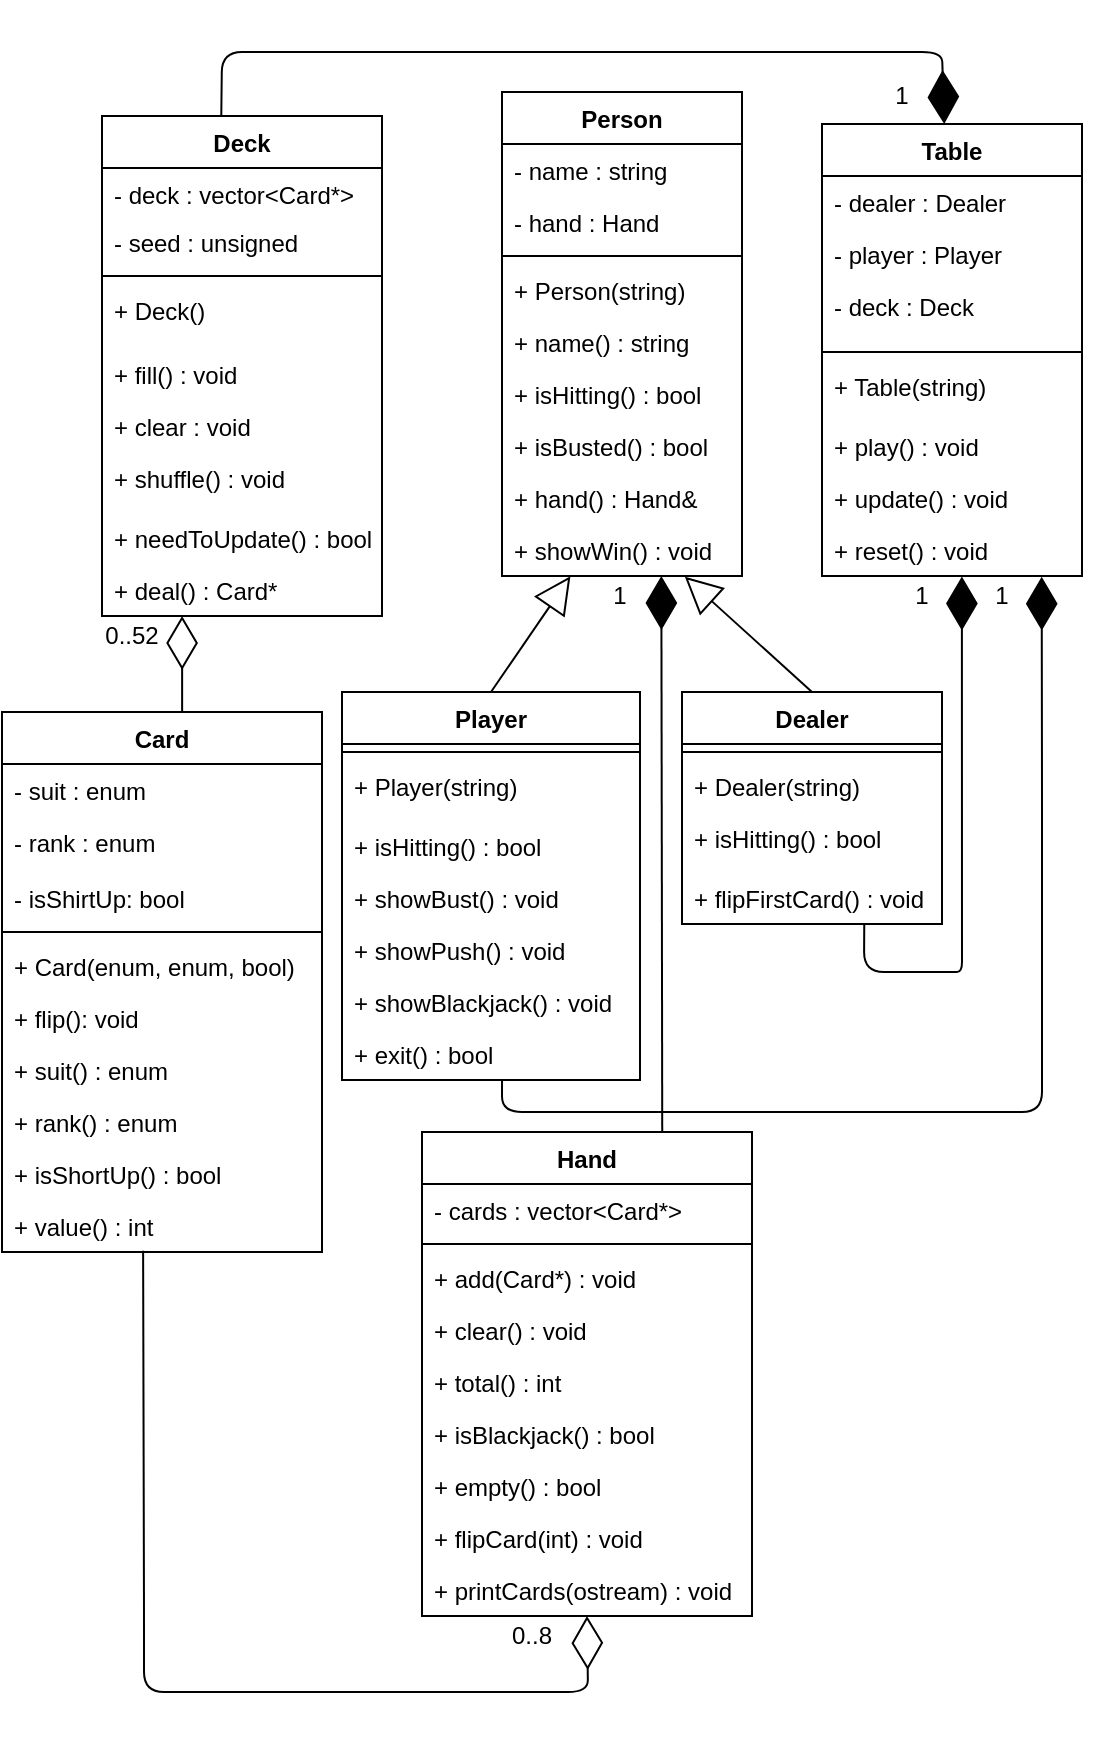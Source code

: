 <mxfile version="15.0.6" type="device"><diagram name="Page-1" id="9f46799a-70d6-7492-0946-bef42562c5a5"><mxGraphModel dx="1673" dy="1735" grid="1" gridSize="10" guides="1" tooltips="1" connect="1" arrows="1" fold="1" page="1" pageScale="1" pageWidth="1100" pageHeight="850" background="none" math="0" shadow="0"><root><mxCell id="0"/><mxCell id="1" parent="0"/><mxCell id="TR3ySUsuu0mefpyxZ6mW-34" value="Card" style="swimlane;fontStyle=1;align=center;verticalAlign=top;childLayout=stackLayout;horizontal=1;startSize=26;horizontalStack=0;resizeParent=1;resizeParentMax=0;resizeLast=0;collapsible=1;marginBottom=0;" parent="1" vertex="1"><mxGeometry x="160" y="330" width="160" height="270" as="geometry"/></mxCell><mxCell id="TR3ySUsuu0mefpyxZ6mW-43" value="- suit : enum" style="text;strokeColor=none;fillColor=none;align=left;verticalAlign=top;spacingLeft=4;spacingRight=4;overflow=hidden;rotatable=0;points=[[0,0.5],[1,0.5]];portConstraint=eastwest;comic=0;" parent="TR3ySUsuu0mefpyxZ6mW-34" vertex="1"><mxGeometry y="26" width="160" height="26" as="geometry"/></mxCell><mxCell id="TR3ySUsuu0mefpyxZ6mW-35" value="- rank : enum" style="text;strokeColor=none;fillColor=none;align=left;verticalAlign=top;spacingLeft=4;spacingRight=4;overflow=hidden;rotatable=0;points=[[0,0.5],[1,0.5]];portConstraint=eastwest;container=0;comic=0;" parent="TR3ySUsuu0mefpyxZ6mW-34" vertex="1" collapsed="1"><mxGeometry y="52" width="160" height="28" as="geometry"><mxRectangle y="26" width="160" height="26" as="alternateBounds"/></mxGeometry></mxCell><mxCell id="NgtbXSj1aY_m7s7J93rz-5" value="- isShirtUp: bool&#xA;" style="text;strokeColor=none;fillColor=none;align=left;verticalAlign=top;spacingLeft=4;spacingRight=4;overflow=hidden;rotatable=0;points=[[0,0.5],[1,0.5]];portConstraint=eastwest;" parent="TR3ySUsuu0mefpyxZ6mW-34" vertex="1"><mxGeometry y="80" width="160" height="26" as="geometry"/></mxCell><mxCell id="TR3ySUsuu0mefpyxZ6mW-36" value="" style="line;strokeWidth=1;fillColor=none;align=left;verticalAlign=middle;spacingTop=-1;spacingLeft=3;spacingRight=3;rotatable=0;labelPosition=right;points=[];portConstraint=eastwest;" parent="TR3ySUsuu0mefpyxZ6mW-34" vertex="1"><mxGeometry y="106" width="160" height="8" as="geometry"/></mxCell><mxCell id="TR3ySUsuu0mefpyxZ6mW-37" value="+ Card(enum, enum, bool) " style="text;strokeColor=none;fillColor=none;align=left;verticalAlign=top;spacingLeft=4;spacingRight=4;overflow=hidden;rotatable=0;points=[[0,0.5],[1,0.5]];portConstraint=eastwest;" parent="TR3ySUsuu0mefpyxZ6mW-34" vertex="1"><mxGeometry y="114" width="160" height="26" as="geometry"/></mxCell><mxCell id="NgtbXSj1aY_m7s7J93rz-7" value="+ flip(): void" style="text;strokeColor=none;fillColor=none;align=left;verticalAlign=top;spacingLeft=4;spacingRight=4;overflow=hidden;rotatable=0;points=[[0,0.5],[1,0.5]];portConstraint=eastwest;" parent="TR3ySUsuu0mefpyxZ6mW-34" vertex="1"><mxGeometry y="140" width="160" height="26" as="geometry"/></mxCell><mxCell id="dAFLMI449lRuxqnGZ2-F-11" value="+ suit() : enum" style="text;strokeColor=none;fillColor=none;align=left;verticalAlign=top;spacingLeft=4;spacingRight=4;overflow=hidden;rotatable=0;points=[[0,0.5],[1,0.5]];portConstraint=eastwest;" vertex="1" parent="TR3ySUsuu0mefpyxZ6mW-34"><mxGeometry y="166" width="160" height="26" as="geometry"/></mxCell><mxCell id="dAFLMI449lRuxqnGZ2-F-10" value="+ rank() : enum" style="text;strokeColor=none;fillColor=none;align=left;verticalAlign=top;spacingLeft=4;spacingRight=4;overflow=hidden;rotatable=0;points=[[0,0.5],[1,0.5]];portConstraint=eastwest;" vertex="1" parent="TR3ySUsuu0mefpyxZ6mW-34"><mxGeometry y="192" width="160" height="26" as="geometry"/></mxCell><mxCell id="dAFLMI449lRuxqnGZ2-F-9" value="+ isShortUp() : bool" style="text;strokeColor=none;fillColor=none;align=left;verticalAlign=top;spacingLeft=4;spacingRight=4;overflow=hidden;rotatable=0;points=[[0,0.5],[1,0.5]];portConstraint=eastwest;" vertex="1" parent="TR3ySUsuu0mefpyxZ6mW-34"><mxGeometry y="218" width="160" height="26" as="geometry"/></mxCell><mxCell id="NgtbXSj1aY_m7s7J93rz-8" value="+ value() : int&#xA;" style="text;strokeColor=none;fillColor=none;align=left;verticalAlign=top;spacingLeft=4;spacingRight=4;overflow=hidden;rotatable=0;points=[[0,0.5],[1,0.5]];portConstraint=eastwest;" parent="TR3ySUsuu0mefpyxZ6mW-34" vertex="1"><mxGeometry y="244" width="160" height="26" as="geometry"/></mxCell><mxCell id="TR3ySUsuu0mefpyxZ6mW-44" value="Deck" style="swimlane;fontStyle=1;align=center;verticalAlign=top;childLayout=stackLayout;horizontal=1;startSize=26;horizontalStack=0;resizeParent=1;resizeParentMax=0;resizeLast=0;collapsible=1;marginBottom=0;comic=0;" parent="1" vertex="1"><mxGeometry x="210" y="32" width="140" height="250" as="geometry"/></mxCell><mxCell id="TR3ySUsuu0mefpyxZ6mW-45" value="- deck : vector&lt;Card*&gt;" style="text;strokeColor=none;fillColor=none;align=left;verticalAlign=top;spacingLeft=4;spacingRight=4;overflow=hidden;rotatable=0;points=[[0,0.5],[1,0.5]];portConstraint=eastwest;" parent="TR3ySUsuu0mefpyxZ6mW-44" vertex="1"><mxGeometry y="26" width="140" height="24" as="geometry"/></mxCell><mxCell id="dAFLMI449lRuxqnGZ2-F-4" value="- seed : unsigned" style="text;strokeColor=none;fillColor=none;align=left;verticalAlign=top;spacingLeft=4;spacingRight=4;overflow=hidden;rotatable=0;points=[[0,0.5],[1,0.5]];portConstraint=eastwest;" vertex="1" parent="TR3ySUsuu0mefpyxZ6mW-44"><mxGeometry y="50" width="140" height="26" as="geometry"/></mxCell><mxCell id="TR3ySUsuu0mefpyxZ6mW-46" value="" style="line;strokeWidth=1;fillColor=none;align=left;verticalAlign=middle;spacingTop=-1;spacingLeft=3;spacingRight=3;rotatable=0;labelPosition=right;points=[];portConstraint=eastwest;" parent="TR3ySUsuu0mefpyxZ6mW-44" vertex="1"><mxGeometry y="76" width="140" height="8" as="geometry"/></mxCell><mxCell id="TR3ySUsuu0mefpyxZ6mW-47" value="+ Deck()&#xA;&#xA; " style="text;strokeColor=none;fillColor=none;align=left;verticalAlign=top;spacingLeft=4;spacingRight=4;overflow=hidden;rotatable=0;points=[[0,0.5],[1,0.5]];portConstraint=eastwest;" parent="TR3ySUsuu0mefpyxZ6mW-44" vertex="1"><mxGeometry y="84" width="140" height="32" as="geometry"/></mxCell><mxCell id="dAFLMI449lRuxqnGZ2-F-1" value="+ fill() : void" style="text;strokeColor=none;fillColor=none;align=left;verticalAlign=top;spacingLeft=4;spacingRight=4;overflow=hidden;rotatable=0;points=[[0,0.5],[1,0.5]];portConstraint=eastwest;" vertex="1" parent="TR3ySUsuu0mefpyxZ6mW-44"><mxGeometry y="116" width="140" height="26" as="geometry"/></mxCell><mxCell id="dAFLMI449lRuxqnGZ2-F-2" value="+ clear : void" style="text;strokeColor=none;fillColor=none;align=left;verticalAlign=top;spacingLeft=4;spacingRight=4;overflow=hidden;rotatable=0;points=[[0,0.5],[1,0.5]];portConstraint=eastwest;" vertex="1" parent="TR3ySUsuu0mefpyxZ6mW-44"><mxGeometry y="142" width="140" height="26" as="geometry"/></mxCell><mxCell id="TR3ySUsuu0mefpyxZ6mW-48" value="+ shuffle() : void" style="text;strokeColor=none;fillColor=none;align=left;verticalAlign=top;spacingLeft=4;spacingRight=4;overflow=hidden;rotatable=0;points=[[0,0.5],[1,0.5]];portConstraint=eastwest;comic=0;" parent="TR3ySUsuu0mefpyxZ6mW-44" vertex="1"><mxGeometry y="168" width="140" height="30" as="geometry"/></mxCell><mxCell id="dAFLMI449lRuxqnGZ2-F-3" value="+ needToUpdate() : bool" style="text;strokeColor=none;fillColor=none;align=left;verticalAlign=top;spacingLeft=4;spacingRight=4;overflow=hidden;rotatable=0;points=[[0,0.5],[1,0.5]];portConstraint=eastwest;" vertex="1" parent="TR3ySUsuu0mefpyxZ6mW-44"><mxGeometry y="198" width="140" height="26" as="geometry"/></mxCell><mxCell id="dAFLMI449lRuxqnGZ2-F-8" value="+ deal() : Card*" style="text;strokeColor=none;fillColor=none;align=left;verticalAlign=top;spacingLeft=4;spacingRight=4;overflow=hidden;rotatable=0;points=[[0,0.5],[1,0.5]];portConstraint=eastwest;" vertex="1" parent="TR3ySUsuu0mefpyxZ6mW-44"><mxGeometry y="224" width="140" height="26" as="geometry"/></mxCell><mxCell id="TR3ySUsuu0mefpyxZ6mW-50" value="Person" style="swimlane;fontStyle=1;align=center;verticalAlign=top;childLayout=stackLayout;horizontal=1;startSize=26;horizontalStack=0;resizeParent=1;resizeParentMax=0;resizeLast=0;collapsible=1;marginBottom=0;comic=0;" parent="1" vertex="1"><mxGeometry x="410" y="20" width="120" height="242" as="geometry"/></mxCell><mxCell id="TR3ySUsuu0mefpyxZ6mW-51" value="- name : string" style="text;strokeColor=none;fillColor=none;align=left;verticalAlign=top;spacingLeft=4;spacingRight=4;overflow=hidden;rotatable=0;points=[[0,0.5],[1,0.5]];portConstraint=eastwest;" parent="TR3ySUsuu0mefpyxZ6mW-50" vertex="1"><mxGeometry y="26" width="120" height="26" as="geometry"/></mxCell><mxCell id="LFGNu--eHXVIKIXpVeku-1" value="- hand : Hand" style="text;strokeColor=none;fillColor=none;align=left;verticalAlign=top;spacingLeft=4;spacingRight=4;overflow=hidden;rotatable=0;points=[[0,0.5],[1,0.5]];portConstraint=eastwest;" parent="TR3ySUsuu0mefpyxZ6mW-50" vertex="1"><mxGeometry y="52" width="120" height="26" as="geometry"/></mxCell><mxCell id="TR3ySUsuu0mefpyxZ6mW-52" value="" style="line;strokeWidth=1;fillColor=none;align=left;verticalAlign=middle;spacingTop=-1;spacingLeft=3;spacingRight=3;rotatable=0;labelPosition=right;points=[];portConstraint=eastwest;" parent="TR3ySUsuu0mefpyxZ6mW-50" vertex="1"><mxGeometry y="78" width="120" height="8" as="geometry"/></mxCell><mxCell id="TR3ySUsuu0mefpyxZ6mW-53" value="+ Person(string)" style="text;strokeColor=none;fillColor=none;align=left;verticalAlign=top;spacingLeft=4;spacingRight=4;overflow=hidden;rotatable=0;points=[[0,0.5],[1,0.5]];portConstraint=eastwest;" parent="TR3ySUsuu0mefpyxZ6mW-50" vertex="1"><mxGeometry y="86" width="120" height="26" as="geometry"/></mxCell><mxCell id="dAFLMI449lRuxqnGZ2-F-17" value="+ name() : string" style="text;strokeColor=none;fillColor=none;align=left;verticalAlign=top;spacingLeft=4;spacingRight=4;overflow=hidden;rotatable=0;points=[[0,0.5],[1,0.5]];portConstraint=eastwest;" vertex="1" parent="TR3ySUsuu0mefpyxZ6mW-50"><mxGeometry y="112" width="120" height="26" as="geometry"/></mxCell><mxCell id="LFGNu--eHXVIKIXpVeku-5" value="+ isHitting() : bool&#xA;" style="text;strokeColor=none;fillColor=none;align=left;verticalAlign=top;spacingLeft=4;spacingRight=4;overflow=hidden;rotatable=0;points=[[0,0.5],[1,0.5]];portConstraint=eastwest;" parent="TR3ySUsuu0mefpyxZ6mW-50" vertex="1"><mxGeometry y="138" width="120" height="26" as="geometry"/></mxCell><mxCell id="LFGNu--eHXVIKIXpVeku-6" value="+ isBusted() : bool" style="text;strokeColor=none;fillColor=none;align=left;verticalAlign=top;spacingLeft=4;spacingRight=4;overflow=hidden;rotatable=0;points=[[0,0.5],[1,0.5]];portConstraint=eastwest;" parent="TR3ySUsuu0mefpyxZ6mW-50" vertex="1"><mxGeometry y="164" width="120" height="26" as="geometry"/></mxCell><mxCell id="LFGNu--eHXVIKIXpVeku-8" value="+ hand() : Hand&amp;" style="text;strokeColor=none;fillColor=none;align=left;verticalAlign=top;spacingLeft=4;spacingRight=4;overflow=hidden;rotatable=0;points=[[0,0.5],[1,0.5]];portConstraint=eastwest;" parent="TR3ySUsuu0mefpyxZ6mW-50" vertex="1"><mxGeometry y="190" width="120" height="26" as="geometry"/></mxCell><mxCell id="LFGNu--eHXVIKIXpVeku-7" value="+ showWin() : void" style="text;strokeColor=none;fillColor=none;align=left;verticalAlign=top;spacingLeft=4;spacingRight=4;overflow=hidden;rotatable=0;points=[[0,0.5],[1,0.5]];portConstraint=eastwest;" parent="TR3ySUsuu0mefpyxZ6mW-50" vertex="1"><mxGeometry y="216" width="120" height="26" as="geometry"/></mxCell><mxCell id="TR3ySUsuu0mefpyxZ6mW-54" value="Dealer" style="swimlane;fontStyle=1;align=center;verticalAlign=top;childLayout=stackLayout;horizontal=1;startSize=26;horizontalStack=0;resizeParent=1;resizeParentMax=0;resizeLast=0;collapsible=1;marginBottom=0;comic=0;" parent="1" vertex="1"><mxGeometry x="500" y="320" width="130" height="116" as="geometry"/></mxCell><mxCell id="TR3ySUsuu0mefpyxZ6mW-56" value="" style="line;strokeWidth=1;fillColor=none;align=left;verticalAlign=middle;spacingTop=-1;spacingLeft=3;spacingRight=3;rotatable=0;labelPosition=right;points=[];portConstraint=eastwest;" parent="TR3ySUsuu0mefpyxZ6mW-54" vertex="1"><mxGeometry y="26" width="130" height="8" as="geometry"/></mxCell><mxCell id="TR3ySUsuu0mefpyxZ6mW-76" value="+ Dealer(string)" style="text;strokeColor=none;fillColor=none;align=left;verticalAlign=top;spacingLeft=4;spacingRight=4;overflow=hidden;rotatable=0;points=[[0,0.5],[1,0.5]];portConstraint=eastwest;comic=0;" parent="TR3ySUsuu0mefpyxZ6mW-54" vertex="1"><mxGeometry y="34" width="130" height="26" as="geometry"/></mxCell><mxCell id="TR3ySUsuu0mefpyxZ6mW-57" value="+ isHitting() : bool" style="text;strokeColor=none;fillColor=none;align=left;verticalAlign=top;spacingLeft=4;spacingRight=4;overflow=hidden;rotatable=0;points=[[0,0.5],[1,0.5]];portConstraint=eastwest;" parent="TR3ySUsuu0mefpyxZ6mW-54" vertex="1"><mxGeometry y="60" width="130" height="30" as="geometry"/></mxCell><mxCell id="dAFLMI449lRuxqnGZ2-F-18" value="+ flipFirstCard() : void" style="text;strokeColor=none;fillColor=none;align=left;verticalAlign=top;spacingLeft=4;spacingRight=4;overflow=hidden;rotatable=0;points=[[0,0.5],[1,0.5]];portConstraint=eastwest;" vertex="1" parent="TR3ySUsuu0mefpyxZ6mW-54"><mxGeometry y="90" width="130" height="26" as="geometry"/></mxCell><mxCell id="TR3ySUsuu0mefpyxZ6mW-58" value="Player" style="swimlane;fontStyle=1;align=center;verticalAlign=top;childLayout=stackLayout;horizontal=1;startSize=26;horizontalStack=0;resizeParent=1;resizeParentMax=0;resizeLast=0;collapsible=1;marginBottom=0;comic=0;" parent="1" vertex="1"><mxGeometry x="330" y="320" width="149" height="194" as="geometry"/></mxCell><mxCell id="TR3ySUsuu0mefpyxZ6mW-60" value="" style="line;strokeWidth=1;fillColor=none;align=left;verticalAlign=middle;spacingTop=-1;spacingLeft=3;spacingRight=3;rotatable=0;labelPosition=right;points=[];portConstraint=eastwest;" parent="TR3ySUsuu0mefpyxZ6mW-58" vertex="1"><mxGeometry y="26" width="149" height="8" as="geometry"/></mxCell><mxCell id="TR3ySUsuu0mefpyxZ6mW-61" value="+ Player(string)" style="text;strokeColor=none;fillColor=none;align=left;verticalAlign=top;spacingLeft=4;spacingRight=4;overflow=hidden;rotatable=0;points=[[0,0.5],[1,0.5]];portConstraint=eastwest;" parent="TR3ySUsuu0mefpyxZ6mW-58" vertex="1"><mxGeometry y="34" width="149" height="30" as="geometry"/></mxCell><mxCell id="TR3ySUsuu0mefpyxZ6mW-77" value="+ isHitting() : bool" style="text;strokeColor=none;fillColor=none;align=left;verticalAlign=top;spacingLeft=4;spacingRight=4;overflow=hidden;rotatable=0;points=[[0,0.5],[1,0.5]];portConstraint=eastwest;comic=0;" parent="TR3ySUsuu0mefpyxZ6mW-58" vertex="1"><mxGeometry y="64" width="149" height="26" as="geometry"/></mxCell><mxCell id="dAFLMI449lRuxqnGZ2-F-20" value="+ showBust() : void" style="text;strokeColor=none;fillColor=none;align=left;verticalAlign=top;spacingLeft=4;spacingRight=4;overflow=hidden;rotatable=0;points=[[0,0.5],[1,0.5]];portConstraint=eastwest;" vertex="1" parent="TR3ySUsuu0mefpyxZ6mW-58"><mxGeometry y="90" width="149" height="26" as="geometry"/></mxCell><mxCell id="dAFLMI449lRuxqnGZ2-F-19" value="+ showPush() : void" style="text;strokeColor=none;fillColor=none;align=left;verticalAlign=top;spacingLeft=4;spacingRight=4;overflow=hidden;rotatable=0;points=[[0,0.5],[1,0.5]];portConstraint=eastwest;" vertex="1" parent="TR3ySUsuu0mefpyxZ6mW-58"><mxGeometry y="116" width="149" height="26" as="geometry"/></mxCell><mxCell id="dAFLMI449lRuxqnGZ2-F-25" value="+ showBlackjack() : void" style="text;strokeColor=none;fillColor=none;align=left;verticalAlign=top;spacingLeft=4;spacingRight=4;overflow=hidden;rotatable=0;points=[[0,0.5],[1,0.5]];portConstraint=eastwest;" vertex="1" parent="TR3ySUsuu0mefpyxZ6mW-58"><mxGeometry y="142" width="149" height="26" as="geometry"/></mxCell><mxCell id="dAFLMI449lRuxqnGZ2-F-24" value="+ exit() : bool" style="text;strokeColor=none;fillColor=none;align=left;verticalAlign=top;spacingLeft=4;spacingRight=4;overflow=hidden;rotatable=0;points=[[0,0.5],[1,0.5]];portConstraint=eastwest;" vertex="1" parent="TR3ySUsuu0mefpyxZ6mW-58"><mxGeometry y="168" width="149" height="26" as="geometry"/></mxCell><mxCell id="TR3ySUsuu0mefpyxZ6mW-62" value="" style="endArrow=block;endSize=16;endFill=0;html=1;exitX=0.5;exitY=0;exitDx=0;exitDy=0;entryX=0.762;entryY=1.015;entryDx=0;entryDy=0;entryPerimeter=0;" parent="1" source="TR3ySUsuu0mefpyxZ6mW-54" target="LFGNu--eHXVIKIXpVeku-7" edge="1"><mxGeometry width="160" relative="1" as="geometry"><mxPoint x="490" y="248" as="sourcePoint"/><mxPoint x="567" y="153" as="targetPoint"/></mxGeometry></mxCell><mxCell id="TR3ySUsuu0mefpyxZ6mW-65" value="" style="endArrow=block;endSize=16;endFill=0;html=1;entryX=0.285;entryY=1.004;entryDx=0;entryDy=0;entryPerimeter=0;exitX=0.5;exitY=0;exitDx=0;exitDy=0;" parent="1" source="TR3ySUsuu0mefpyxZ6mW-58" target="LFGNu--eHXVIKIXpVeku-7" edge="1"><mxGeometry width="160" relative="1" as="geometry"><mxPoint x="697" y="299" as="sourcePoint"/><mxPoint x="790" y="240" as="targetPoint"/></mxGeometry></mxCell><mxCell id="TR3ySUsuu0mefpyxZ6mW-67" value="Table" style="swimlane;fontStyle=1;align=center;verticalAlign=top;childLayout=stackLayout;horizontal=1;startSize=26;horizontalStack=0;resizeParent=1;resizeParentMax=0;resizeLast=0;collapsible=1;marginBottom=0;comic=0;" parent="1" vertex="1"><mxGeometry x="570" y="36" width="130" height="226" as="geometry"/></mxCell><mxCell id="TR3ySUsuu0mefpyxZ6mW-72" value="- dealer : Dealer" style="text;strokeColor=none;fillColor=none;align=left;verticalAlign=top;spacingLeft=4;spacingRight=4;overflow=hidden;rotatable=0;points=[[0,0.5],[1,0.5]];portConstraint=eastwest;comic=0;" parent="TR3ySUsuu0mefpyxZ6mW-67" vertex="1"><mxGeometry y="26" width="130" height="26" as="geometry"/></mxCell><mxCell id="TR3ySUsuu0mefpyxZ6mW-71" value="- player : Player" style="text;strokeColor=none;fillColor=none;align=left;verticalAlign=top;spacingLeft=4;spacingRight=4;overflow=hidden;rotatable=0;points=[[0,0.5],[1,0.5]];portConstraint=eastwest;comic=0;" parent="TR3ySUsuu0mefpyxZ6mW-67" vertex="1"><mxGeometry y="52" width="130" height="26" as="geometry"/></mxCell><mxCell id="TR3ySUsuu0mefpyxZ6mW-68" value="- deck : Deck" style="text;strokeColor=none;fillColor=none;align=left;verticalAlign=top;spacingLeft=4;spacingRight=4;overflow=hidden;rotatable=0;points=[[0,0.5],[1,0.5]];portConstraint=eastwest;" parent="TR3ySUsuu0mefpyxZ6mW-67" vertex="1"><mxGeometry y="78" width="130" height="32" as="geometry"/></mxCell><mxCell id="TR3ySUsuu0mefpyxZ6mW-69" value="" style="line;strokeWidth=1;fillColor=none;align=left;verticalAlign=middle;spacingTop=-1;spacingLeft=3;spacingRight=3;rotatable=0;labelPosition=right;points=[];portConstraint=eastwest;" parent="TR3ySUsuu0mefpyxZ6mW-67" vertex="1"><mxGeometry y="110" width="130" height="8" as="geometry"/></mxCell><mxCell id="TR3ySUsuu0mefpyxZ6mW-70" value="+ Table(string)" style="text;strokeColor=none;fillColor=none;align=left;verticalAlign=top;spacingLeft=4;spacingRight=4;overflow=hidden;rotatable=0;points=[[0,0.5],[1,0.5]];portConstraint=eastwest;" parent="TR3ySUsuu0mefpyxZ6mW-67" vertex="1"><mxGeometry y="118" width="130" height="30" as="geometry"/></mxCell><mxCell id="TR3ySUsuu0mefpyxZ6mW-84" value="+ play() : void" style="text;strokeColor=none;fillColor=none;align=left;verticalAlign=top;spacingLeft=4;spacingRight=4;overflow=hidden;rotatable=0;points=[[0,0.5],[1,0.5]];portConstraint=eastwest;comic=0;" parent="TR3ySUsuu0mefpyxZ6mW-67" vertex="1"><mxGeometry y="148" width="130" height="26" as="geometry"/></mxCell><mxCell id="dAFLMI449lRuxqnGZ2-F-22" value="+ update() : void" style="text;strokeColor=none;fillColor=none;align=left;verticalAlign=top;spacingLeft=4;spacingRight=4;overflow=hidden;rotatable=0;points=[[0,0.5],[1,0.5]];portConstraint=eastwest;" vertex="1" parent="TR3ySUsuu0mefpyxZ6mW-67"><mxGeometry y="174" width="130" height="26" as="geometry"/></mxCell><mxCell id="dAFLMI449lRuxqnGZ2-F-23" value="+ reset() : void" style="text;strokeColor=none;fillColor=none;align=left;verticalAlign=top;spacingLeft=4;spacingRight=4;overflow=hidden;rotatable=0;points=[[0,0.5],[1,0.5]];portConstraint=eastwest;" vertex="1" parent="TR3ySUsuu0mefpyxZ6mW-67"><mxGeometry y="200" width="130" height="26" as="geometry"/></mxCell><mxCell id="TR3ySUsuu0mefpyxZ6mW-73" value="" style="endArrow=diamondThin;endFill=1;endSize=24;html=1;entryX=0.47;entryY=0;entryDx=0;entryDy=0;entryPerimeter=0;exitX=0.426;exitY=0;exitDx=0;exitDy=0;exitPerimeter=0;" parent="1" source="TR3ySUsuu0mefpyxZ6mW-44" target="TR3ySUsuu0mefpyxZ6mW-67" edge="1"><mxGeometry width="160" relative="1" as="geometry"><mxPoint x="355" y="69" as="sourcePoint"/><mxPoint x="480" y="50" as="targetPoint"/><Array as="points"><mxPoint x="270"/><mxPoint x="321"/><mxPoint x="460"/><mxPoint x="630"/></Array></mxGeometry></mxCell><mxCell id="TR3ySUsuu0mefpyxZ6mW-75" value="1" style="text;html=1;strokeColor=none;fillColor=none;align=center;verticalAlign=middle;whiteSpace=wrap;rounded=0;comic=0;" parent="1" vertex="1"><mxGeometry x="600" y="12" width="20" height="20" as="geometry"/></mxCell><mxCell id="TR3ySUsuu0mefpyxZ6mW-78" value="" style="endArrow=diamondThin;endFill=1;endSize=24;html=1;exitX=0.537;exitY=1.019;exitDx=0;exitDy=0;exitPerimeter=0;entryX=0.845;entryY=1.013;entryDx=0;entryDy=0;entryPerimeter=0;" parent="1" source="dAFLMI449lRuxqnGZ2-F-24" target="dAFLMI449lRuxqnGZ2-F-23" edge="1"><mxGeometry width="160" relative="1" as="geometry"><mxPoint x="549" y="540" as="sourcePoint"/><mxPoint x="628" y="270" as="targetPoint"/><Array as="points"><mxPoint x="410" y="530"/><mxPoint x="550" y="530"/><mxPoint x="640" y="530"/><mxPoint x="680" y="530"/><mxPoint x="680" y="430"/><mxPoint x="680" y="370"/></Array></mxGeometry></mxCell><mxCell id="TR3ySUsuu0mefpyxZ6mW-79" value="1" style="text;html=1;strokeColor=none;fillColor=none;align=center;verticalAlign=middle;whiteSpace=wrap;rounded=0;comic=0;" parent="1" vertex="1"><mxGeometry x="610" y="262" width="20" height="20" as="geometry"/></mxCell><mxCell id="TR3ySUsuu0mefpyxZ6mW-81" value="1" style="text;html=1;strokeColor=none;fillColor=none;align=center;verticalAlign=middle;whiteSpace=wrap;rounded=0;comic=0;" parent="1" vertex="1"><mxGeometry x="650" y="262" width="20" height="20" as="geometry"/></mxCell><mxCell id="TR3ySUsuu0mefpyxZ6mW-92" value="0..52" style="text;html=1;strokeColor=none;fillColor=none;align=center;verticalAlign=middle;whiteSpace=wrap;rounded=0;comic=0;" parent="1" vertex="1"><mxGeometry x="210" y="282" width="30" height="20" as="geometry"/></mxCell><mxCell id="NgtbXSj1aY_m7s7J93rz-1" value="Hand&#xA;" style="swimlane;fontStyle=1;align=center;verticalAlign=top;childLayout=stackLayout;horizontal=1;startSize=26;horizontalStack=0;resizeParent=1;resizeParentMax=0;resizeLast=0;collapsible=1;marginBottom=0;" parent="1" vertex="1"><mxGeometry x="370" y="540" width="165" height="242" as="geometry"/></mxCell><mxCell id="NgtbXSj1aY_m7s7J93rz-2" value="- cards : vector&lt;Card*&gt;" style="text;strokeColor=none;fillColor=none;align=left;verticalAlign=top;spacingLeft=4;spacingRight=4;overflow=hidden;rotatable=0;points=[[0,0.5],[1,0.5]];portConstraint=eastwest;" parent="NgtbXSj1aY_m7s7J93rz-1" vertex="1"><mxGeometry y="26" width="165" height="26" as="geometry"/></mxCell><mxCell id="NgtbXSj1aY_m7s7J93rz-3" value="" style="line;strokeWidth=1;fillColor=none;align=left;verticalAlign=middle;spacingTop=-1;spacingLeft=3;spacingRight=3;rotatable=0;labelPosition=right;points=[];portConstraint=eastwest;" parent="NgtbXSj1aY_m7s7J93rz-1" vertex="1"><mxGeometry y="52" width="165" height="8" as="geometry"/></mxCell><mxCell id="NgtbXSj1aY_m7s7J93rz-10" value="+ add(Card*) : void" style="text;strokeColor=none;fillColor=none;align=left;verticalAlign=top;spacingLeft=4;spacingRight=4;overflow=hidden;rotatable=0;points=[[0,0.5],[1,0.5]];portConstraint=eastwest;" parent="NgtbXSj1aY_m7s7J93rz-1" vertex="1"><mxGeometry y="60" width="165" height="26" as="geometry"/></mxCell><mxCell id="NgtbXSj1aY_m7s7J93rz-12" value="+ clear() : void&#xA;" style="text;strokeColor=none;fillColor=none;align=left;verticalAlign=top;spacingLeft=4;spacingRight=4;overflow=hidden;rotatable=0;points=[[0,0.5],[1,0.5]];portConstraint=eastwest;" parent="NgtbXSj1aY_m7s7J93rz-1" vertex="1"><mxGeometry y="86" width="165" height="26" as="geometry"/></mxCell><mxCell id="NgtbXSj1aY_m7s7J93rz-11" value="+ total() : int" style="text;strokeColor=none;fillColor=none;align=left;verticalAlign=top;spacingLeft=4;spacingRight=4;overflow=hidden;rotatable=0;points=[[0,0.5],[1,0.5]];portConstraint=eastwest;" parent="NgtbXSj1aY_m7s7J93rz-1" vertex="1"><mxGeometry y="112" width="165" height="26" as="geometry"/></mxCell><mxCell id="NgtbXSj1aY_m7s7J93rz-13" value="+ isBlackjack() : bool" style="text;strokeColor=none;fillColor=none;align=left;verticalAlign=top;spacingLeft=4;spacingRight=4;overflow=hidden;rotatable=0;points=[[0,0.5],[1,0.5]];portConstraint=eastwest;" parent="NgtbXSj1aY_m7s7J93rz-1" vertex="1"><mxGeometry y="138" width="165" height="26" as="geometry"/></mxCell><mxCell id="dAFLMI449lRuxqnGZ2-F-13" value="+ empty() : bool" style="text;strokeColor=none;fillColor=none;align=left;verticalAlign=top;spacingLeft=4;spacingRight=4;overflow=hidden;rotatable=0;points=[[0,0.5],[1,0.5]];portConstraint=eastwest;" vertex="1" parent="NgtbXSj1aY_m7s7J93rz-1"><mxGeometry y="164" width="165" height="26" as="geometry"/></mxCell><mxCell id="dAFLMI449lRuxqnGZ2-F-14" value="+ flipCard(int) : void" style="text;strokeColor=none;fillColor=none;align=left;verticalAlign=top;spacingLeft=4;spacingRight=4;overflow=hidden;rotatable=0;points=[[0,0.5],[1,0.5]];portConstraint=eastwest;" vertex="1" parent="NgtbXSj1aY_m7s7J93rz-1"><mxGeometry y="190" width="165" height="26" as="geometry"/></mxCell><mxCell id="dAFLMI449lRuxqnGZ2-F-15" value="+ printCards(ostream) : void" style="text;strokeColor=none;fillColor=none;align=left;verticalAlign=top;spacingLeft=4;spacingRight=4;overflow=hidden;rotatable=0;points=[[0,0.5],[1,0.5]];portConstraint=eastwest;" vertex="1" parent="NgtbXSj1aY_m7s7J93rz-1"><mxGeometry y="216" width="165" height="26" as="geometry"/></mxCell><mxCell id="NgtbXSj1aY_m7s7J93rz-15" value="" style="endArrow=diamondThin;endFill=0;endSize=24;html=1;exitX=0.441;exitY=0.974;exitDx=0;exitDy=0;exitPerimeter=0;entryX=0.5;entryY=1;entryDx=0;entryDy=0;" parent="1" source="NgtbXSj1aY_m7s7J93rz-8" target="NgtbXSj1aY_m7s7J93rz-1" edge="1"><mxGeometry width="160" relative="1" as="geometry"><mxPoint x="231.36" y="626" as="sourcePoint"/><mxPoint x="530" y="800" as="targetPoint"/><Array as="points"><mxPoint x="231" y="780"/><mxPoint x="231" y="820"/><mxPoint x="280" y="820"/><mxPoint x="340" y="820"/><mxPoint x="390" y="820"/><mxPoint x="410" y="820"/><mxPoint x="453" y="820"/></Array></mxGeometry></mxCell><mxCell id="NgtbXSj1aY_m7s7J93rz-16" value="0..8" style="text;html=1;strokeColor=none;fillColor=none;align=center;verticalAlign=middle;whiteSpace=wrap;rounded=0;comic=0;" parent="1" vertex="1"><mxGeometry x="410" y="782" width="30" height="20" as="geometry"/></mxCell><mxCell id="NgtbXSj1aY_m7s7J93rz-24" value="1" style="text;html=1;strokeColor=none;fillColor=none;align=center;verticalAlign=middle;whiteSpace=wrap;rounded=0;comic=0;" parent="1" vertex="1"><mxGeometry x="459" y="262" width="20" height="20" as="geometry"/></mxCell><mxCell id="dAFLMI449lRuxqnGZ2-F-21" value="" style="endArrow=diamondThin;endFill=0;endSize=24;html=1;entryX=0.286;entryY=1;entryDx=0;entryDy=0;entryPerimeter=0;exitX=0.563;exitY=0.001;exitDx=0;exitDy=0;exitPerimeter=0;" edge="1" parent="1" source="TR3ySUsuu0mefpyxZ6mW-34" target="dAFLMI449lRuxqnGZ2-F-8"><mxGeometry width="160" relative="1" as="geometry"><mxPoint x="200" y="341" as="sourcePoint"/><mxPoint x="200" y="300" as="targetPoint"/><Array as="points"/></mxGeometry></mxCell><mxCell id="dAFLMI449lRuxqnGZ2-F-31" value="" style="endArrow=diamondThin;endFill=1;endSize=24;html=1;exitX=0.701;exitY=0.989;exitDx=0;exitDy=0;exitPerimeter=0;entryX=0.538;entryY=1.009;entryDx=0;entryDy=0;entryPerimeter=0;" edge="1" parent="1" source="dAFLMI449lRuxqnGZ2-F-18" target="dAFLMI449lRuxqnGZ2-F-23"><mxGeometry width="160" relative="1" as="geometry"><mxPoint x="581.13" y="435.714" as="sourcePoint"/><mxPoint x="640" y="290" as="targetPoint"/><Array as="points"><mxPoint x="591" y="460"/><mxPoint x="630" y="460"/><mxPoint x="640" y="460"/><mxPoint x="640" y="450"/></Array></mxGeometry></mxCell><mxCell id="dAFLMI449lRuxqnGZ2-F-32" value="" style="endArrow=diamondThin;endFill=1;endSize=24;html=1;entryX=0.664;entryY=0.999;entryDx=0;entryDy=0;entryPerimeter=0;exitX=0.728;exitY=0;exitDx=0;exitDy=0;exitPerimeter=0;" edge="1" parent="1" source="NgtbXSj1aY_m7s7J93rz-1" target="LFGNu--eHXVIKIXpVeku-7"><mxGeometry width="160" relative="1" as="geometry"><mxPoint x="490" y="539" as="sourcePoint"/><mxPoint x="489.68" y="261.974" as="targetPoint"/><Array as="points"/></mxGeometry></mxCell></root></mxGraphModel></diagram></mxfile>